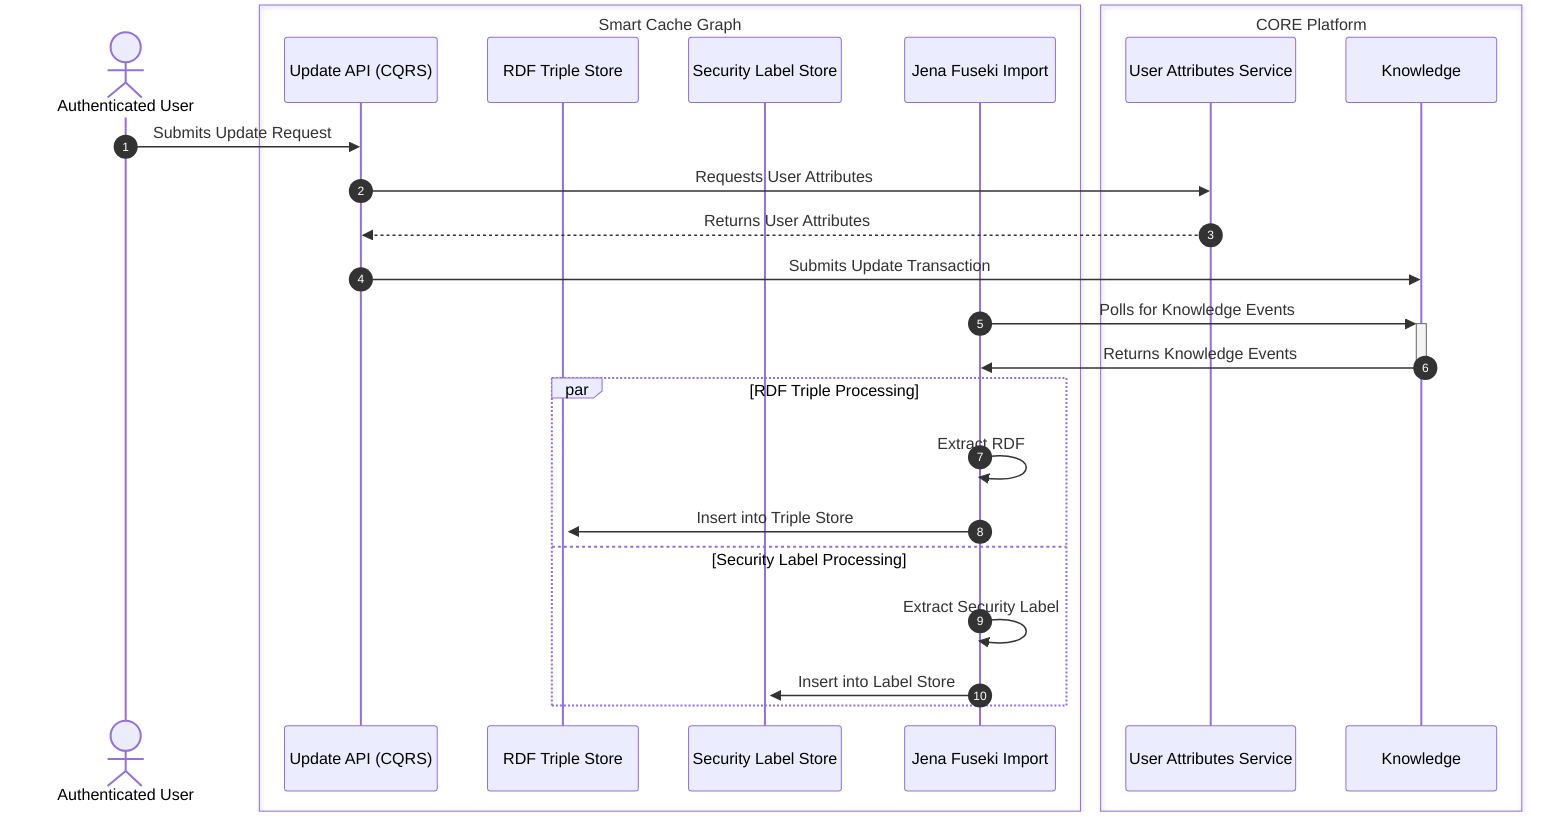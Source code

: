 sequenceDiagram
    autonumber
    actor U as Authenticated User

    box Smart Cache Graph
        participant SA as Update API (CQRS)
        participant RTS as RDF Triple Store
        participant L as Security Label Store
        participant JF as Jena Fuseki Import
    end

    box CORE Platform
        participant UAS as User Attributes Service
        participant K as Knowledge
    end

    U->>SA: Submits Update Request
    SA->>UAS: Requests User Attributes
    UAS-->>SA: Returns User Attributes

    SA->>K: Submits Update Transaction

    JF->>+K: Polls for Knowledge Events
    K->>-JF: Returns Knowledge Events

    par RDF Triple Processing
        JF->>JF: Extract RDF
        JF->>+RTS: Insert into Triple Store
    and Security Label Processing
        JF->>JF: Extract Security Label
        JF->>+L: Insert into Label Store
    end